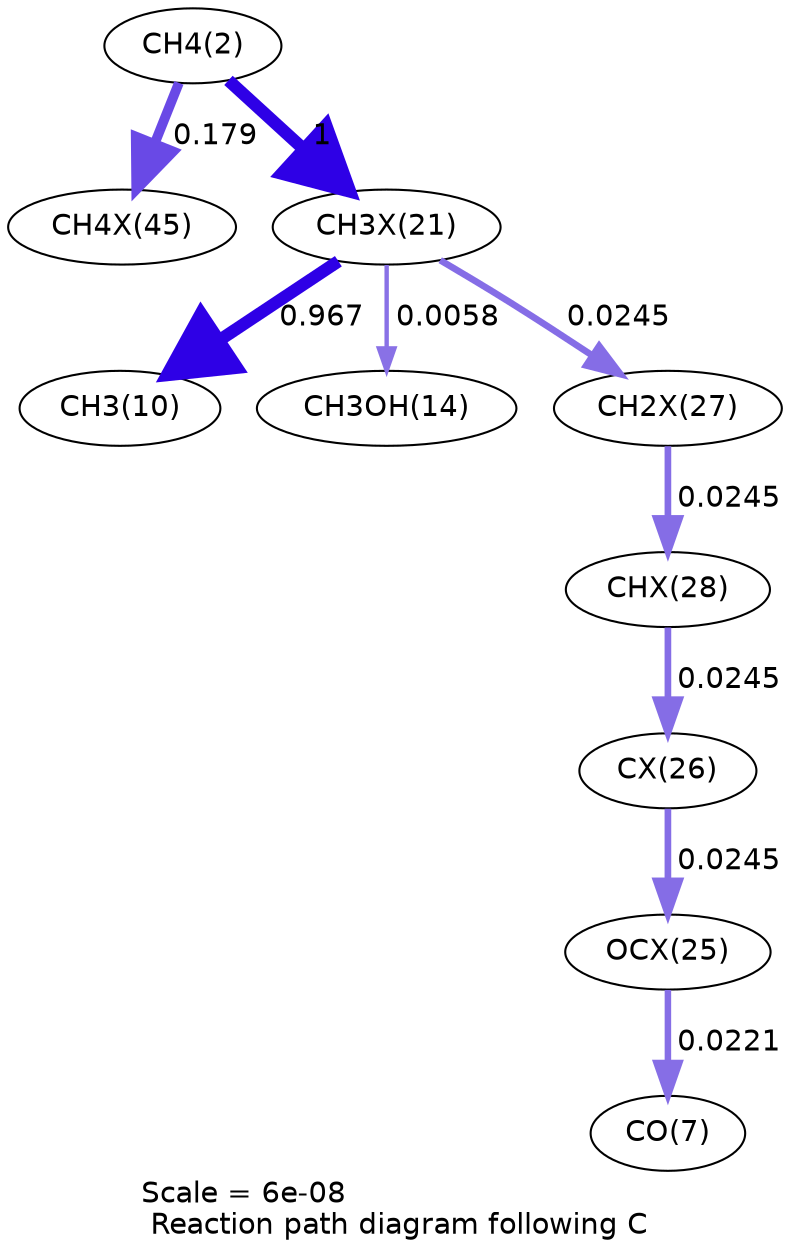 digraph reaction_paths {
center=1;
s4 -> s48[fontname="Helvetica", penwidth=4.7, arrowsize=2.35, color="0.7, 0.679, 0.9"
, label=" 0.179"];
s4 -> s40[fontname="Helvetica", penwidth=6, arrowsize=3, color="0.7, 1.5, 0.9"
, label=" 1"];
s40 -> s12[fontname="Helvetica", penwidth=5.97, arrowsize=2.99, color="0.7, 1.47, 0.9"
, label=" 0.967"];
s40 -> s16[fontname="Helvetica", penwidth=2.11, arrowsize=1.06, color="0.7, 0.506, 0.9"
, label=" 0.0058"];
s40 -> s46[fontname="Helvetica", penwidth=3.2, arrowsize=1.6, color="0.7, 0.525, 0.9"
, label=" 0.0245"];
s46 -> s47[fontname="Helvetica", penwidth=3.2, arrowsize=1.6, color="0.7, 0.525, 0.9"
, label=" 0.0245"];
s47 -> s45[fontname="Helvetica", penwidth=3.2, arrowsize=1.6, color="0.7, 0.525, 0.9"
, label=" 0.0245"];
s45 -> s44[fontname="Helvetica", penwidth=3.2, arrowsize=1.6, color="0.7, 0.525, 0.9"
, label=" 0.0245"];
s44 -> s9[fontname="Helvetica", penwidth=3.12, arrowsize=1.56, color="0.7, 0.522, 0.9"
, label=" 0.0221"];
s4 [ fontname="Helvetica", label="CH4(2)"];
s9 [ fontname="Helvetica", label="CO(7)"];
s12 [ fontname="Helvetica", label="CH3(10)"];
s16 [ fontname="Helvetica", label="CH3OH(14)"];
s40 [ fontname="Helvetica", label="CH3X(21)"];
s44 [ fontname="Helvetica", label="OCX(25)"];
s45 [ fontname="Helvetica", label="CX(26)"];
s46 [ fontname="Helvetica", label="CH2X(27)"];
s47 [ fontname="Helvetica", label="CHX(28)"];
s48 [ fontname="Helvetica", label="CH4X(45)"];
 label = "Scale = 6e-08\l Reaction path diagram following C";
 fontname = "Helvetica";
}
